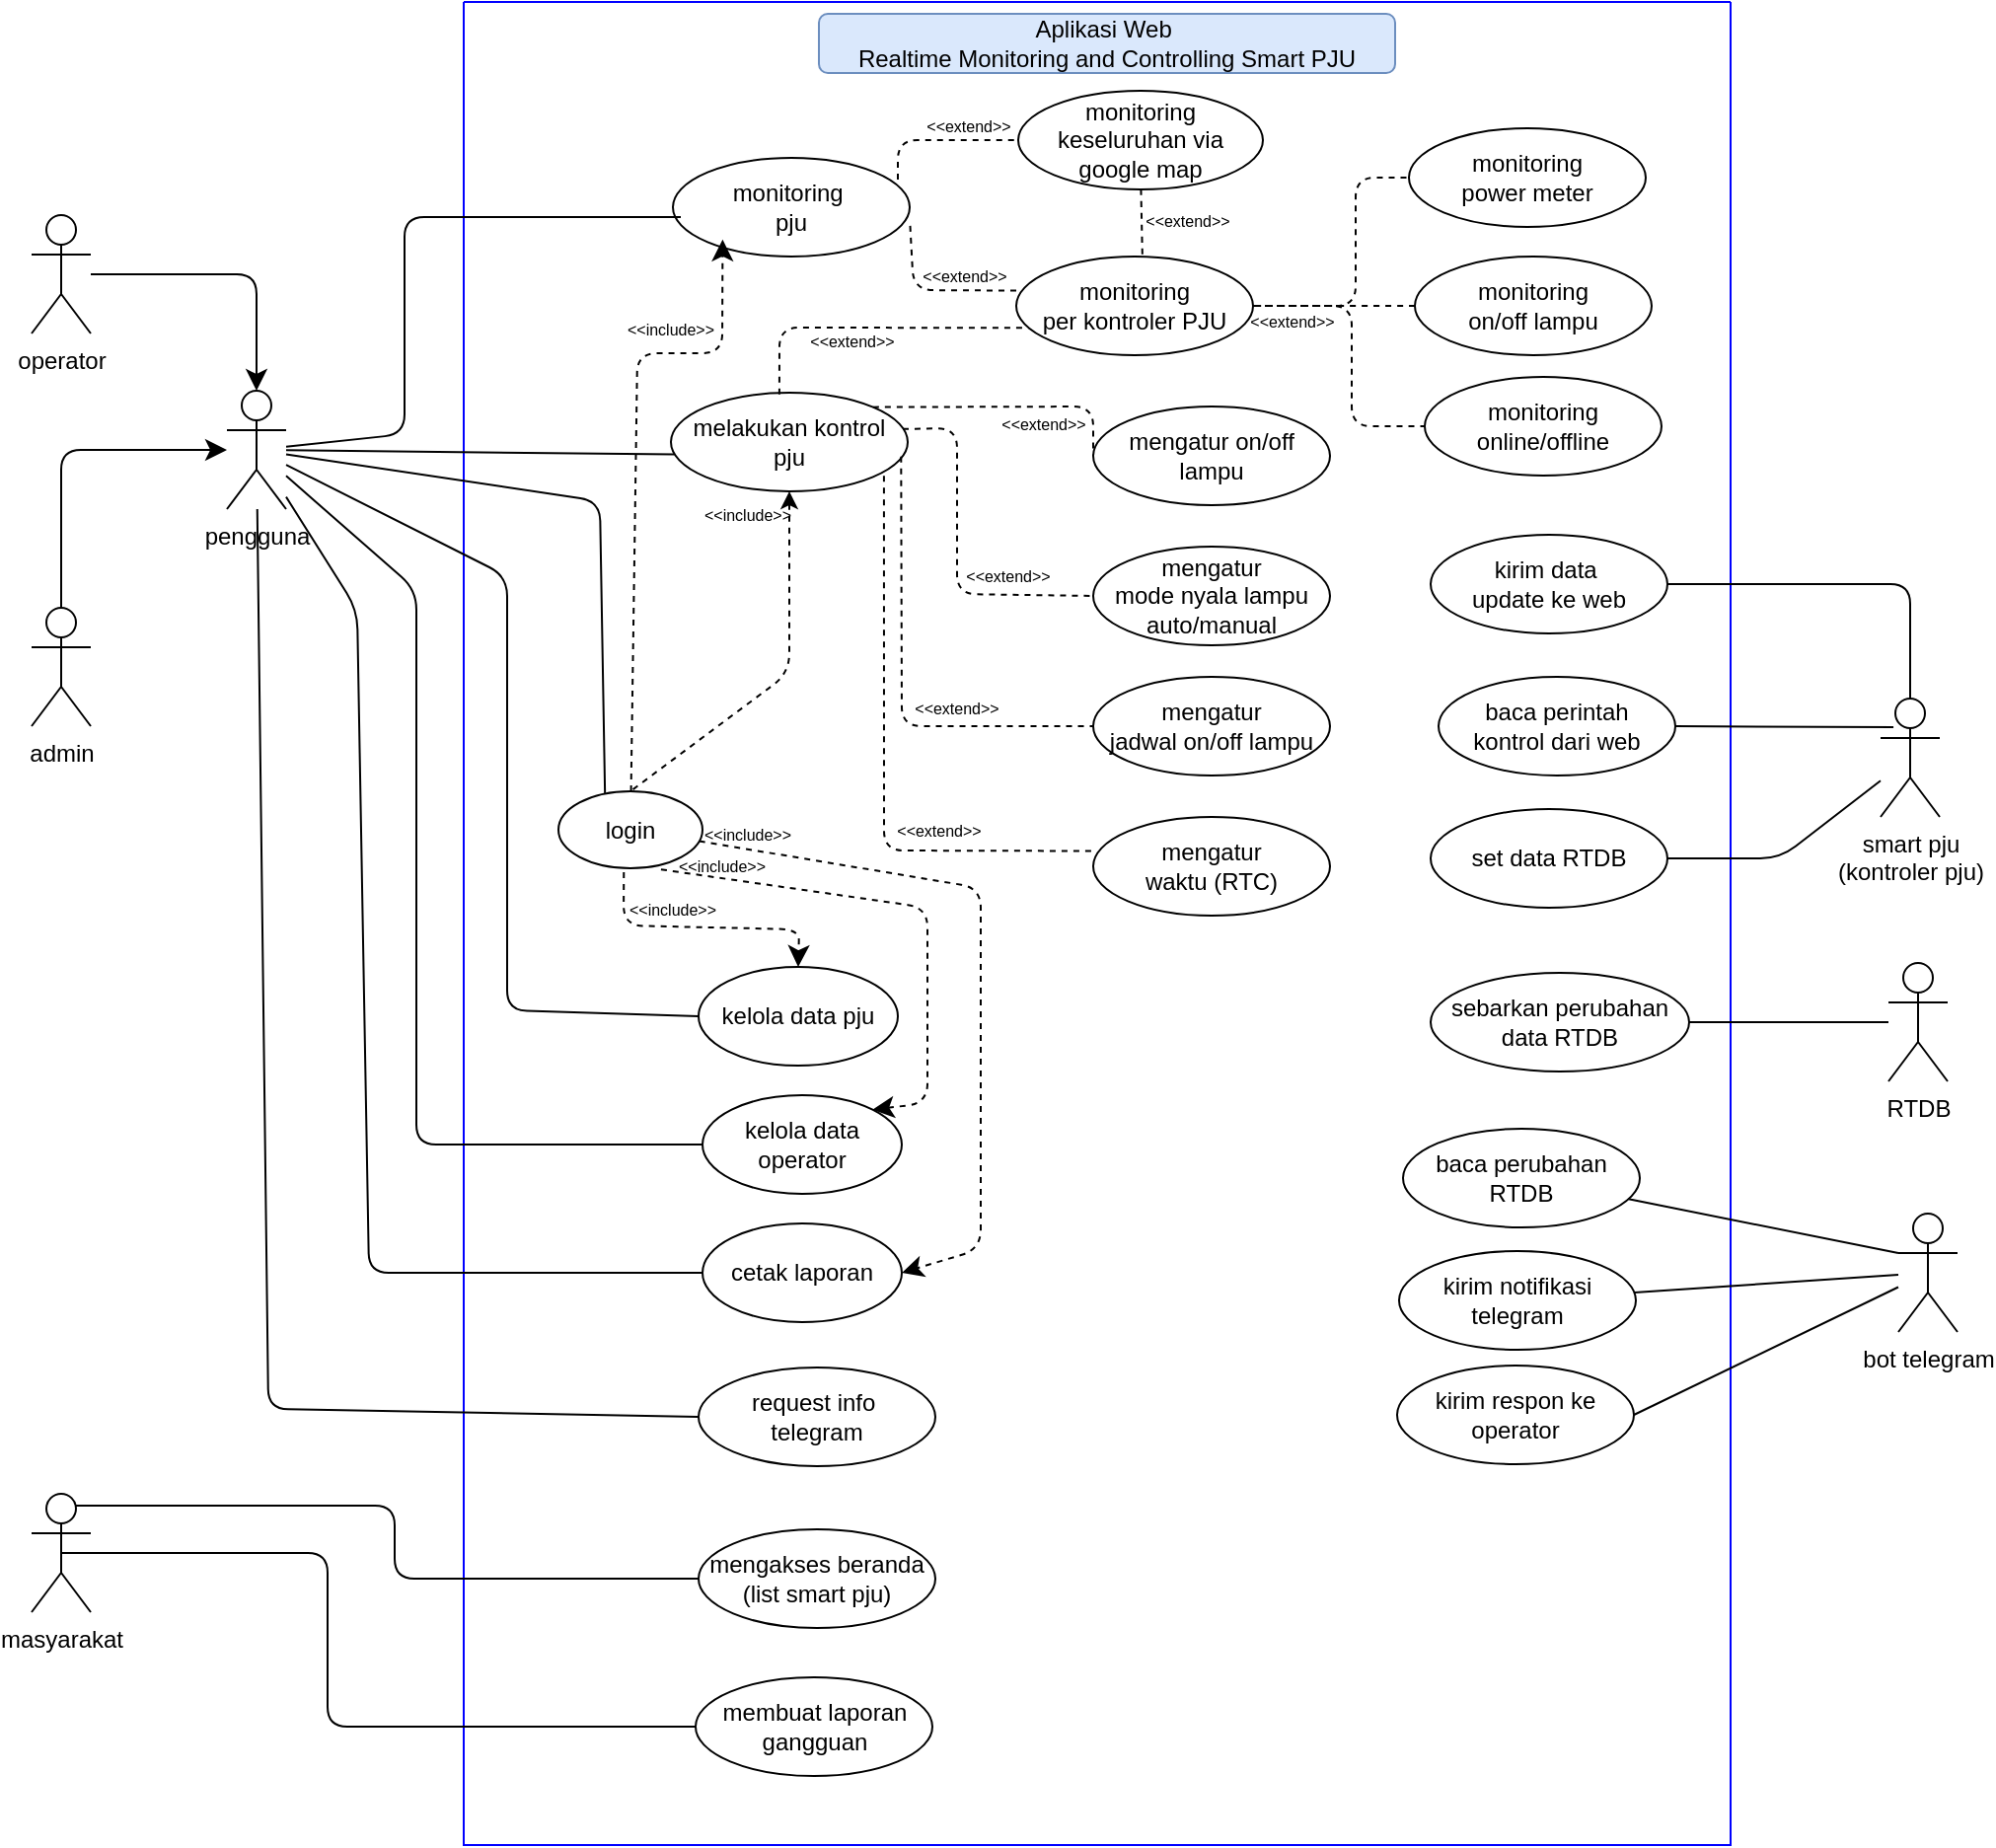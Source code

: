 <mxfile version="28.2.0" pages="2">
  <diagram name="use case diagram" id="pTCAznH1Ie4KXk48edHu">
    <mxGraphModel dx="1685" dy="651" grid="0" gridSize="10" guides="1" tooltips="1" connect="1" arrows="1" fold="1" page="0" pageScale="1" pageWidth="850" pageHeight="1100" math="0" shadow="0">
      <root>
        <mxCell id="0" />
        <mxCell id="1" parent="0" />
        <mxCell id="OZYJQrQI57N_s6W0lsTE-5" value="" style="swimlane;startSize=0;fillColor=#fff2cc;strokeColor=#0000FF;" parent="1" vertex="1">
          <mxGeometry x="230" y="101" width="642" height="934" as="geometry">
            <mxRectangle x="180" y="160" width="50" height="40" as="alternateBounds" />
          </mxGeometry>
        </mxCell>
        <mxCell id="OZYJQrQI57N_s6W0lsTE-6" value="monitoring&amp;nbsp;&lt;div&gt;pju&lt;/div&gt;" style="ellipse;whiteSpace=wrap;html=1;" parent="OZYJQrQI57N_s6W0lsTE-5" vertex="1">
          <mxGeometry x="106" y="79" width="120" height="50" as="geometry" />
        </mxCell>
        <mxCell id="OZYJQrQI57N_s6W0lsTE-140" style="edgeStyle=none;curved=0;rounded=1;orthogonalLoop=1;jettySize=auto;html=1;entryX=1;entryY=0;entryDx=0;entryDy=0;fontSize=12;startSize=8;endSize=8;dashed=1;exitX=0.712;exitY=1.016;exitDx=0;exitDy=0;exitPerimeter=0;" parent="OZYJQrQI57N_s6W0lsTE-5" source="OZYJQrQI57N_s6W0lsTE-7" target="OZYJQrQI57N_s6W0lsTE-69" edge="1">
          <mxGeometry relative="1" as="geometry">
            <Array as="points">
              <mxPoint x="235" y="459" />
              <mxPoint x="235" y="558" />
            </Array>
          </mxGeometry>
        </mxCell>
        <mxCell id="OZYJQrQI57N_s6W0lsTE-141" style="edgeStyle=none;curved=0;rounded=1;orthogonalLoop=1;jettySize=auto;html=1;entryX=1;entryY=0.5;entryDx=0;entryDy=0;fontSize=12;startSize=8;endSize=8;dashed=1;" parent="OZYJQrQI57N_s6W0lsTE-5" source="OZYJQrQI57N_s6W0lsTE-7" target="OZYJQrQI57N_s6W0lsTE-71" edge="1">
          <mxGeometry relative="1" as="geometry">
            <Array as="points">
              <mxPoint x="262" y="449" />
              <mxPoint x="262" y="632" />
            </Array>
          </mxGeometry>
        </mxCell>
        <mxCell id="OZYJQrQI57N_s6W0lsTE-7" value="login" style="ellipse;whiteSpace=wrap;html=1;" parent="OZYJQrQI57N_s6W0lsTE-5" vertex="1">
          <mxGeometry x="48" y="400" width="73" height="39" as="geometry" />
        </mxCell>
        <mxCell id="OZYJQrQI57N_s6W0lsTE-8" value="melakukan kontrol&lt;div&gt;pju&lt;/div&gt;" style="ellipse;whiteSpace=wrap;html=1;" parent="OZYJQrQI57N_s6W0lsTE-5" vertex="1">
          <mxGeometry x="105" y="198" width="120" height="50" as="geometry" />
        </mxCell>
        <mxCell id="OZYJQrQI57N_s6W0lsTE-9" value="" style="endArrow=none;dashed=1;html=1;rounded=1;exitX=0.5;exitY=1;exitDx=0;exitDy=0;entryX=0.5;entryY=0;entryDx=0;entryDy=0;startArrow=classic;startFill=1;curved=0;" parent="OZYJQrQI57N_s6W0lsTE-5" source="OZYJQrQI57N_s6W0lsTE-8" target="OZYJQrQI57N_s6W0lsTE-7" edge="1">
          <mxGeometry width="50" height="50" relative="1" as="geometry">
            <mxPoint x="169.36" y="303.75" as="sourcePoint" />
            <mxPoint x="169.64" y="207.35" as="targetPoint" />
            <Array as="points">
              <mxPoint x="165" y="340" />
            </Array>
          </mxGeometry>
        </mxCell>
        <mxCell id="OZYJQrQI57N_s6W0lsTE-10" value="&amp;lt;&amp;lt;include&amp;gt;&amp;gt;" style="text;html=1;align=center;verticalAlign=middle;whiteSpace=wrap;rounded=0;fontSize=8;" parent="OZYJQrQI57N_s6W0lsTE-5" vertex="1">
          <mxGeometry x="114" y="255" width="60" height="10" as="geometry" />
        </mxCell>
        <mxCell id="OZYJQrQI57N_s6W0lsTE-11" value="mengatur on/off lampu" style="ellipse;whiteSpace=wrap;html=1;" parent="OZYJQrQI57N_s6W0lsTE-5" vertex="1">
          <mxGeometry x="319" y="205" width="120" height="50" as="geometry" />
        </mxCell>
        <mxCell id="OZYJQrQI57N_s6W0lsTE-12" value="mengatur&lt;div&gt;mode nyala lampu auto/manual&lt;/div&gt;" style="ellipse;whiteSpace=wrap;html=1;" parent="OZYJQrQI57N_s6W0lsTE-5" vertex="1">
          <mxGeometry x="319" y="276" width="120" height="50" as="geometry" />
        </mxCell>
        <mxCell id="OZYJQrQI57N_s6W0lsTE-13" value="mengatur&lt;div&gt;jadwal on/off lampu&lt;/div&gt;" style="ellipse;whiteSpace=wrap;html=1;" parent="OZYJQrQI57N_s6W0lsTE-5" vertex="1">
          <mxGeometry x="319" y="342" width="120" height="50" as="geometry" />
        </mxCell>
        <mxCell id="OZYJQrQI57N_s6W0lsTE-14" value="mengatur&lt;div&gt;waktu (RTC)&lt;/div&gt;" style="ellipse;whiteSpace=wrap;html=1;" parent="OZYJQrQI57N_s6W0lsTE-5" vertex="1">
          <mxGeometry x="319" y="413" width="120" height="50" as="geometry" />
        </mxCell>
        <mxCell id="OZYJQrQI57N_s6W0lsTE-15" value="" style="endArrow=none;dashed=1;html=1;rounded=1;entryX=0;entryY=0.5;entryDx=0;entryDy=0;exitX=1;exitY=0;exitDx=0;exitDy=0;curved=0;" parent="OZYJQrQI57N_s6W0lsTE-5" source="OZYJQrQI57N_s6W0lsTE-8" target="OZYJQrQI57N_s6W0lsTE-11" edge="1">
          <mxGeometry width="50" height="50" relative="1" as="geometry">
            <mxPoint x="209" y="354" as="sourcePoint" />
            <mxPoint x="259" y="304" as="targetPoint" />
            <Array as="points">
              <mxPoint x="319" y="205" />
            </Array>
          </mxGeometry>
        </mxCell>
        <mxCell id="OZYJQrQI57N_s6W0lsTE-16" value="&amp;lt;&amp;lt;extend&amp;gt;&amp;gt;" style="text;html=1;align=center;verticalAlign=middle;whiteSpace=wrap;rounded=0;fontSize=8;" parent="OZYJQrQI57N_s6W0lsTE-5" vertex="1">
          <mxGeometry x="264" y="209" width="60" height="10" as="geometry" />
        </mxCell>
        <mxCell id="OZYJQrQI57N_s6W0lsTE-17" value="" style="endArrow=none;dashed=1;html=1;rounded=1;exitX=0.458;exitY=0.018;exitDx=0;exitDy=0;exitPerimeter=0;entryX=0.064;entryY=0.723;entryDx=0;entryDy=0;entryPerimeter=0;curved=0;" parent="OZYJQrQI57N_s6W0lsTE-5" source="OZYJQrQI57N_s6W0lsTE-8" target="OZYJQrQI57N_s6W0lsTE-27" edge="1">
          <mxGeometry width="50" height="50" relative="1" as="geometry">
            <mxPoint x="217" y="186" as="sourcePoint" />
            <mxPoint x="329" y="129" as="targetPoint" />
            <Array as="points">
              <mxPoint x="160" y="165" />
            </Array>
          </mxGeometry>
        </mxCell>
        <mxCell id="OZYJQrQI57N_s6W0lsTE-18" value="&amp;lt;&amp;lt;extend&amp;gt;&amp;gt;" style="text;html=1;align=center;verticalAlign=middle;whiteSpace=wrap;rounded=0;fontSize=8;" parent="OZYJQrQI57N_s6W0lsTE-5" vertex="1">
          <mxGeometry x="167" y="167" width="60" height="10" as="geometry" />
        </mxCell>
        <mxCell id="OZYJQrQI57N_s6W0lsTE-19" value="" style="endArrow=none;dashed=1;html=1;rounded=1;exitX=0.979;exitY=0.368;exitDx=0;exitDy=0;exitPerimeter=0;entryX=0;entryY=0.5;entryDx=0;entryDy=0;curved=0;" parent="OZYJQrQI57N_s6W0lsTE-5" source="OZYJQrQI57N_s6W0lsTE-8" target="OZYJQrQI57N_s6W0lsTE-12" edge="1">
          <mxGeometry width="50" height="50" relative="1" as="geometry">
            <mxPoint x="217" y="186" as="sourcePoint" />
            <mxPoint x="329" y="129" as="targetPoint" />
            <Array as="points">
              <mxPoint x="250" y="216" />
              <mxPoint x="250" y="300" />
            </Array>
          </mxGeometry>
        </mxCell>
        <mxCell id="OZYJQrQI57N_s6W0lsTE-20" value="" style="endArrow=none;dashed=1;html=1;rounded=1;exitX=0.972;exitY=0.648;exitDx=0;exitDy=0;exitPerimeter=0;entryX=0;entryY=0.5;entryDx=0;entryDy=0;curved=0;" parent="OZYJQrQI57N_s6W0lsTE-5" source="OZYJQrQI57N_s6W0lsTE-8" target="OZYJQrQI57N_s6W0lsTE-13" edge="1">
          <mxGeometry width="50" height="50" relative="1" as="geometry">
            <mxPoint x="232" y="197" as="sourcePoint" />
            <mxPoint x="331" y="208" as="targetPoint" />
            <Array as="points">
              <mxPoint x="222" y="367" />
            </Array>
          </mxGeometry>
        </mxCell>
        <mxCell id="OZYJQrQI57N_s6W0lsTE-21" value="" style="endArrow=none;dashed=1;html=1;rounded=1;exitX=0.908;exitY=0.842;exitDx=0;exitDy=0;exitPerimeter=0;entryX=0.017;entryY=0.345;entryDx=0;entryDy=0;entryPerimeter=0;curved=0;" parent="OZYJQrQI57N_s6W0lsTE-5" edge="1">
          <mxGeometry width="50" height="50" relative="1" as="geometry">
            <mxPoint x="212.96" y="240.1" as="sourcePoint" />
            <mxPoint x="320.04" y="430.25" as="targetPoint" />
            <Array as="points">
              <mxPoint x="213" y="430" />
            </Array>
          </mxGeometry>
        </mxCell>
        <mxCell id="OZYJQrQI57N_s6W0lsTE-22" value="&amp;lt;&amp;lt;extend&amp;gt;&amp;gt;" style="text;html=1;align=center;verticalAlign=middle;whiteSpace=wrap;rounded=0;fontSize=8;" parent="OZYJQrQI57N_s6W0lsTE-5" vertex="1">
          <mxGeometry x="246" y="286" width="60" height="10" as="geometry" />
        </mxCell>
        <mxCell id="OZYJQrQI57N_s6W0lsTE-23" value="&amp;lt;&amp;lt;extend&amp;gt;&amp;gt;" style="text;html=1;align=center;verticalAlign=middle;whiteSpace=wrap;rounded=0;fontSize=8;" parent="OZYJQrQI57N_s6W0lsTE-5" vertex="1">
          <mxGeometry x="220" y="353" width="60" height="10" as="geometry" />
        </mxCell>
        <mxCell id="OZYJQrQI57N_s6W0lsTE-24" value="&amp;lt;&amp;lt;extend&amp;gt;&amp;gt;" style="text;html=1;align=center;verticalAlign=middle;whiteSpace=wrap;rounded=0;fontSize=8;" parent="OZYJQrQI57N_s6W0lsTE-5" vertex="1">
          <mxGeometry x="211" y="415" width="60" height="10" as="geometry" />
        </mxCell>
        <mxCell id="OZYJQrQI57N_s6W0lsTE-25" value="Aplikasi Web&amp;nbsp;&lt;div&gt;Realtime Monitoring and Controlling Smart PJU&lt;/div&gt;" style="text;html=1;align=center;verticalAlign=middle;whiteSpace=wrap;rounded=1;fillColor=#dae8fc;strokeColor=#6c8ebf;fillStyle=solid;gradientColor=none;perimeterSpacing=0;strokeWidth=1;spacingTop=1;spacingBottom=1;" parent="OZYJQrQI57N_s6W0lsTE-5" vertex="1">
          <mxGeometry x="180" y="6" width="292" height="30" as="geometry" />
        </mxCell>
        <mxCell id="OZYJQrQI57N_s6W0lsTE-53" style="edgeStyle=none;curved=0;rounded=1;orthogonalLoop=1;jettySize=auto;html=1;exitX=1;exitY=0.5;exitDx=0;exitDy=0;entryX=0;entryY=0.5;entryDx=0;entryDy=0;fontSize=12;startSize=8;endSize=8;endArrow=none;endFill=0;dashed=1;" parent="OZYJQrQI57N_s6W0lsTE-5" source="OZYJQrQI57N_s6W0lsTE-27" target="OZYJQrQI57N_s6W0lsTE-52" edge="1">
          <mxGeometry relative="1" as="geometry">
            <Array as="points">
              <mxPoint x="452" y="154" />
              <mxPoint x="452" y="89" />
            </Array>
          </mxGeometry>
        </mxCell>
        <mxCell id="OZYJQrQI57N_s6W0lsTE-26" value="monitoring keseluruhan via&lt;div&gt;google map&lt;/div&gt;" style="ellipse;whiteSpace=wrap;html=1;" parent="OZYJQrQI57N_s6W0lsTE-5" vertex="1">
          <mxGeometry x="281" y="45" width="124" height="50" as="geometry" />
        </mxCell>
        <mxCell id="OZYJQrQI57N_s6W0lsTE-27" value="monitoring&lt;div&gt;per kontroler PJU&lt;/div&gt;" style="ellipse;whiteSpace=wrap;html=1;" parent="OZYJQrQI57N_s6W0lsTE-5" vertex="1">
          <mxGeometry x="280" y="129" width="120" height="50" as="geometry" />
        </mxCell>
        <mxCell id="OZYJQrQI57N_s6W0lsTE-28" value="" style="endArrow=none;dashed=1;html=1;rounded=1;entryX=0;entryY=0.5;entryDx=0;entryDy=0;exitX=0.95;exitY=0.22;exitDx=0;exitDy=0;exitPerimeter=0;curved=0;" parent="OZYJQrQI57N_s6W0lsTE-5" source="OZYJQrQI57N_s6W0lsTE-6" target="OZYJQrQI57N_s6W0lsTE-26" edge="1">
          <mxGeometry width="50" height="50" relative="1" as="geometry">
            <mxPoint x="210" y="100" as="sourcePoint" />
            <mxPoint x="260" y="50" as="targetPoint" />
            <Array as="points">
              <mxPoint x="220" y="70" />
            </Array>
          </mxGeometry>
        </mxCell>
        <mxCell id="OZYJQrQI57N_s6W0lsTE-29" value="" style="endArrow=none;dashed=1;html=1;rounded=1;exitX=1.002;exitY=0.689;exitDx=0;exitDy=0;exitPerimeter=0;entryX=0.025;entryY=0.346;entryDx=0;entryDy=0;entryPerimeter=0;curved=0;" parent="OZYJQrQI57N_s6W0lsTE-5" source="OZYJQrQI57N_s6W0lsTE-6" target="OZYJQrQI57N_s6W0lsTE-27" edge="1">
          <mxGeometry width="50" height="50" relative="1" as="geometry">
            <mxPoint x="170" y="209" as="sourcePoint" />
            <mxPoint x="290" y="159" as="targetPoint" />
            <Array as="points">
              <mxPoint x="228" y="146" />
            </Array>
          </mxGeometry>
        </mxCell>
        <mxCell id="OZYJQrQI57N_s6W0lsTE-30" value="&amp;lt;&amp;lt;extend&amp;gt;&amp;gt;" style="text;html=1;align=center;verticalAlign=middle;whiteSpace=wrap;rounded=0;fontSize=8;" parent="OZYJQrQI57N_s6W0lsTE-5" vertex="1">
          <mxGeometry x="226" y="58" width="60" height="10" as="geometry" />
        </mxCell>
        <mxCell id="OZYJQrQI57N_s6W0lsTE-31" value="&amp;lt;&amp;lt;extend&amp;gt;&amp;gt;" style="text;html=1;align=center;verticalAlign=middle;whiteSpace=wrap;rounded=0;fontSize=8;" parent="OZYJQrQI57N_s6W0lsTE-5" vertex="1">
          <mxGeometry x="224" y="134" width="60" height="10" as="geometry" />
        </mxCell>
        <mxCell id="OZYJQrQI57N_s6W0lsTE-48" style="edgeStyle=none;curved=0;rounded=1;orthogonalLoop=1;jettySize=auto;html=1;entryX=0.21;entryY=0.828;entryDx=0;entryDy=0;entryPerimeter=0;fontSize=12;startSize=8;endSize=8;dashed=1;" parent="OZYJQrQI57N_s6W0lsTE-5" source="OZYJQrQI57N_s6W0lsTE-7" target="OZYJQrQI57N_s6W0lsTE-6" edge="1">
          <mxGeometry relative="1" as="geometry">
            <Array as="points">
              <mxPoint x="88" y="178" />
              <mxPoint x="131" y="178" />
            </Array>
          </mxGeometry>
        </mxCell>
        <mxCell id="OZYJQrQI57N_s6W0lsTE-49" value="&amp;lt;&amp;lt;include&amp;gt;&amp;gt;" style="text;html=1;align=center;verticalAlign=middle;whiteSpace=wrap;rounded=0;fontSize=8;" parent="OZYJQrQI57N_s6W0lsTE-5" vertex="1">
          <mxGeometry x="75" y="161" width="60" height="10" as="geometry" />
        </mxCell>
        <mxCell id="OZYJQrQI57N_s6W0lsTE-32" value="kirim data&amp;nbsp;&lt;div&gt;update ke web&lt;/div&gt;" style="ellipse;whiteSpace=wrap;html=1;" parent="OZYJQrQI57N_s6W0lsTE-5" vertex="1">
          <mxGeometry x="490" y="270" width="120" height="50" as="geometry" />
        </mxCell>
        <mxCell id="OZYJQrQI57N_s6W0lsTE-33" value="baca perintah&lt;div&gt;kontrol dari web&lt;/div&gt;" style="ellipse;whiteSpace=wrap;html=1;" parent="OZYJQrQI57N_s6W0lsTE-5" vertex="1">
          <mxGeometry x="494" y="342" width="120" height="50" as="geometry" />
        </mxCell>
        <mxCell id="OZYJQrQI57N_s6W0lsTE-131" style="edgeStyle=none;curved=0;rounded=1;orthogonalLoop=1;jettySize=auto;html=1;entryX=1;entryY=0.5;entryDx=0;entryDy=0;fontSize=12;startSize=8;endSize=8;endArrow=none;endFill=0;" parent="OZYJQrQI57N_s6W0lsTE-5" source="OZYJQrQI57N_s6W0lsTE-39" target="OZYJQrQI57N_s6W0lsTE-130" edge="1">
          <mxGeometry relative="1" as="geometry">
            <Array as="points">
              <mxPoint x="667" y="434" />
            </Array>
          </mxGeometry>
        </mxCell>
        <mxCell id="OZYJQrQI57N_s6W0lsTE-39" value="smart pju&lt;div&gt;(kontroler pju)&lt;/div&gt;" style="shape=umlActor;verticalLabelPosition=bottom;verticalAlign=top;html=1;outlineConnect=0;" parent="OZYJQrQI57N_s6W0lsTE-5" vertex="1">
          <mxGeometry x="718" y="353" width="30" height="60" as="geometry" />
        </mxCell>
        <mxCell id="OZYJQrQI57N_s6W0lsTE-40" value="" style="endArrow=none;html=1;rounded=1;entryX=0.5;entryY=0;entryDx=0;entryDy=0;entryPerimeter=0;exitX=1;exitY=0.5;exitDx=0;exitDy=0;curved=0;" parent="OZYJQrQI57N_s6W0lsTE-5" source="OZYJQrQI57N_s6W0lsTE-32" target="OZYJQrQI57N_s6W0lsTE-39" edge="1">
          <mxGeometry width="50" height="50" relative="1" as="geometry">
            <mxPoint x="510" y="475" as="sourcePoint" />
            <mxPoint x="560" y="425" as="targetPoint" />
            <Array as="points">
              <mxPoint x="733" y="295" />
            </Array>
          </mxGeometry>
        </mxCell>
        <mxCell id="OZYJQrQI57N_s6W0lsTE-41" value="" style="endArrow=none;html=1;rounded=1;curved=0;exitX=1;exitY=0.5;exitDx=0;exitDy=0;entryX=0.218;entryY=0.242;entryDx=0;entryDy=0;entryPerimeter=0;" parent="OZYJQrQI57N_s6W0lsTE-5" source="OZYJQrQI57N_s6W0lsTE-33" target="OZYJQrQI57N_s6W0lsTE-39" edge="1">
          <mxGeometry width="50" height="50" relative="1" as="geometry">
            <mxPoint x="640" y="355" as="sourcePoint" />
            <mxPoint x="710" y="367" as="targetPoint" />
            <Array as="points" />
          </mxGeometry>
        </mxCell>
        <mxCell id="OZYJQrQI57N_s6W0lsTE-50" value="monitoring&lt;div&gt;online/offline&lt;/div&gt;" style="ellipse;whiteSpace=wrap;html=1;" parent="OZYJQrQI57N_s6W0lsTE-5" vertex="1">
          <mxGeometry x="487" y="190" width="120" height="50" as="geometry" />
        </mxCell>
        <mxCell id="OZYJQrQI57N_s6W0lsTE-61" style="edgeStyle=none;curved=1;rounded=0;orthogonalLoop=1;jettySize=auto;html=1;fontSize=12;startSize=8;endSize=8;dashed=1;endArrow=none;endFill=0;" parent="OZYJQrQI57N_s6W0lsTE-5" source="OZYJQrQI57N_s6W0lsTE-51" target="OZYJQrQI57N_s6W0lsTE-27" edge="1">
          <mxGeometry relative="1" as="geometry" />
        </mxCell>
        <mxCell id="OZYJQrQI57N_s6W0lsTE-51" value="monitoring&lt;div&gt;on/off lampu&lt;/div&gt;" style="ellipse;whiteSpace=wrap;html=1;" parent="OZYJQrQI57N_s6W0lsTE-5" vertex="1">
          <mxGeometry x="482" y="129" width="120" height="50" as="geometry" />
        </mxCell>
        <mxCell id="OZYJQrQI57N_s6W0lsTE-52" value="monitoring&lt;div&gt;power meter&lt;/div&gt;" style="ellipse;whiteSpace=wrap;html=1;" parent="OZYJQrQI57N_s6W0lsTE-5" vertex="1">
          <mxGeometry x="479" y="64" width="120" height="50" as="geometry" />
        </mxCell>
        <mxCell id="OZYJQrQI57N_s6W0lsTE-54" value="kelola data pju" style="ellipse;whiteSpace=wrap;html=1;" parent="OZYJQrQI57N_s6W0lsTE-5" vertex="1">
          <mxGeometry x="119" y="489" width="101" height="50" as="geometry" />
        </mxCell>
        <mxCell id="OZYJQrQI57N_s6W0lsTE-55" style="edgeStyle=none;curved=0;rounded=1;orthogonalLoop=1;jettySize=auto;html=1;entryX=0.5;entryY=0;entryDx=0;entryDy=0;fontSize=12;startSize=8;endSize=8;dashed=1;exitX=0.454;exitY=1.052;exitDx=0;exitDy=0;exitPerimeter=0;" parent="OZYJQrQI57N_s6W0lsTE-5" source="OZYJQrQI57N_s6W0lsTE-7" target="OZYJQrQI57N_s6W0lsTE-54" edge="1">
          <mxGeometry relative="1" as="geometry">
            <Array as="points">
              <mxPoint x="81" y="468" />
              <mxPoint x="170" y="470" />
            </Array>
          </mxGeometry>
        </mxCell>
        <mxCell id="OZYJQrQI57N_s6W0lsTE-58" style="edgeStyle=none;curved=1;rounded=0;orthogonalLoop=1;jettySize=auto;html=1;entryX=0.533;entryY=0.022;entryDx=0;entryDy=0;entryPerimeter=0;fontSize=12;startSize=8;endSize=8;dashed=1;endArrow=none;endFill=0;" parent="OZYJQrQI57N_s6W0lsTE-5" source="OZYJQrQI57N_s6W0lsTE-26" target="OZYJQrQI57N_s6W0lsTE-27" edge="1">
          <mxGeometry relative="1" as="geometry" />
        </mxCell>
        <mxCell id="OZYJQrQI57N_s6W0lsTE-59" style="edgeStyle=none;curved=0;rounded=1;orthogonalLoop=1;jettySize=auto;html=1;exitX=1;exitY=0.5;exitDx=0;exitDy=0;entryX=0;entryY=0.5;entryDx=0;entryDy=0;fontSize=12;startSize=8;endSize=8;endArrow=none;endFill=0;dashed=1;" parent="OZYJQrQI57N_s6W0lsTE-5" source="OZYJQrQI57N_s6W0lsTE-27" target="OZYJQrQI57N_s6W0lsTE-50" edge="1">
          <mxGeometry relative="1" as="geometry">
            <mxPoint x="410" y="164" as="sourcePoint" />
            <mxPoint x="489" y="99" as="targetPoint" />
            <Array as="points">
              <mxPoint x="450" y="154" />
              <mxPoint x="450" y="215" />
            </Array>
          </mxGeometry>
        </mxCell>
        <mxCell id="OZYJQrQI57N_s6W0lsTE-60" value="&amp;lt;&amp;lt;extend&amp;gt;&amp;gt;" style="text;html=1;align=center;verticalAlign=middle;whiteSpace=wrap;rounded=0;fontSize=8;" parent="OZYJQrQI57N_s6W0lsTE-5" vertex="1">
          <mxGeometry x="390" y="157" width="60" height="10" as="geometry" />
        </mxCell>
        <mxCell id="OZYJQrQI57N_s6W0lsTE-62" value="&amp;lt;&amp;lt;extend&amp;gt;&amp;gt;" style="text;html=1;align=center;verticalAlign=middle;whiteSpace=wrap;rounded=0;fontSize=8;" parent="OZYJQrQI57N_s6W0lsTE-5" vertex="1">
          <mxGeometry x="337" y="106" width="60" height="10" as="geometry" />
        </mxCell>
        <mxCell id="OZYJQrQI57N_s6W0lsTE-63" value="&amp;lt;&amp;lt;include&amp;gt;&amp;gt;" style="text;html=1;align=center;verticalAlign=middle;whiteSpace=wrap;rounded=0;fontSize=8;" parent="OZYJQrQI57N_s6W0lsTE-5" vertex="1">
          <mxGeometry x="76" y="455" width="60" height="10" as="geometry" />
        </mxCell>
        <mxCell id="OZYJQrQI57N_s6W0lsTE-69" value="kelola data operator" style="ellipse;whiteSpace=wrap;html=1;" parent="OZYJQrQI57N_s6W0lsTE-5" vertex="1">
          <mxGeometry x="121" y="554" width="101" height="50" as="geometry" />
        </mxCell>
        <mxCell id="OZYJQrQI57N_s6W0lsTE-71" value="cetak laporan" style="ellipse;whiteSpace=wrap;html=1;" parent="OZYJQrQI57N_s6W0lsTE-5" vertex="1">
          <mxGeometry x="121" y="619" width="101" height="50" as="geometry" />
        </mxCell>
        <mxCell id="OZYJQrQI57N_s6W0lsTE-124" value="kirim notifikasi&lt;div&gt;telegram&lt;/div&gt;" style="ellipse;whiteSpace=wrap;html=1;" parent="OZYJQrQI57N_s6W0lsTE-5" vertex="1">
          <mxGeometry x="474" y="633" width="120" height="50" as="geometry" />
        </mxCell>
        <mxCell id="OZYJQrQI57N_s6W0lsTE-129" value="request info&amp;nbsp;&lt;div&gt;telegram&lt;/div&gt;" style="ellipse;whiteSpace=wrap;html=1;" parent="OZYJQrQI57N_s6W0lsTE-5" vertex="1">
          <mxGeometry x="119" y="692" width="120" height="50" as="geometry" />
        </mxCell>
        <mxCell id="OZYJQrQI57N_s6W0lsTE-130" value="set data RTDB" style="ellipse;whiteSpace=wrap;html=1;" parent="OZYJQrQI57N_s6W0lsTE-5" vertex="1">
          <mxGeometry x="490" y="409" width="120" height="50" as="geometry" />
        </mxCell>
        <mxCell id="OZYJQrQI57N_s6W0lsTE-133" value="sebarkan perubahan data RTDB" style="ellipse;whiteSpace=wrap;html=1;" parent="OZYJQrQI57N_s6W0lsTE-5" vertex="1">
          <mxGeometry x="490" y="492" width="131" height="50" as="geometry" />
        </mxCell>
        <mxCell id="OZYJQrQI57N_s6W0lsTE-135" value="kirim respon ke operator" style="ellipse;whiteSpace=wrap;html=1;" parent="OZYJQrQI57N_s6W0lsTE-5" vertex="1">
          <mxGeometry x="473" y="691" width="120" height="50" as="geometry" />
        </mxCell>
        <mxCell id="OZYJQrQI57N_s6W0lsTE-138" value="baca perubahan RTDB" style="ellipse;whiteSpace=wrap;html=1;" parent="OZYJQrQI57N_s6W0lsTE-5" vertex="1">
          <mxGeometry x="476" y="571" width="120" height="50" as="geometry" />
        </mxCell>
        <mxCell id="OZYJQrQI57N_s6W0lsTE-142" value="&amp;lt;&amp;lt;include&amp;gt;&amp;gt;" style="text;html=1;align=center;verticalAlign=middle;whiteSpace=wrap;rounded=0;fontSize=8;" parent="OZYJQrQI57N_s6W0lsTE-5" vertex="1">
          <mxGeometry x="114" y="417" width="60" height="10" as="geometry" />
        </mxCell>
        <mxCell id="OZYJQrQI57N_s6W0lsTE-143" value="&amp;lt;&amp;lt;include&amp;gt;&amp;gt;" style="text;html=1;align=center;verticalAlign=middle;whiteSpace=wrap;rounded=0;fontSize=8;" parent="OZYJQrQI57N_s6W0lsTE-5" vertex="1">
          <mxGeometry x="101" y="433" width="60" height="10" as="geometry" />
        </mxCell>
        <mxCell id="ZKoDodQ5B2q-l53aTXTc-2" value="mengakses beranda&lt;div&gt;(list smart pju)&lt;/div&gt;" style="ellipse;whiteSpace=wrap;html=1;" vertex="1" parent="OZYJQrQI57N_s6W0lsTE-5">
          <mxGeometry x="119" y="774" width="120" height="50" as="geometry" />
        </mxCell>
        <mxCell id="ZKoDodQ5B2q-l53aTXTc-3" value="membuat laporan gangguan" style="ellipse;whiteSpace=wrap;html=1;" vertex="1" parent="OZYJQrQI57N_s6W0lsTE-5">
          <mxGeometry x="117.5" y="849" width="120" height="50" as="geometry" />
        </mxCell>
        <mxCell id="OZYJQrQI57N_s6W0lsTE-47" style="edgeStyle=none;curved=0;rounded=1;orthogonalLoop=1;jettySize=auto;html=1;fontSize=12;startSize=8;endSize=8;endArrow=none;endFill=0;entryX=0.323;entryY=0.024;entryDx=0;entryDy=0;entryPerimeter=0;" parent="1" source="OZYJQrQI57N_s6W0lsTE-34" target="OZYJQrQI57N_s6W0lsTE-7" edge="1">
          <mxGeometry relative="1" as="geometry">
            <Array as="points">
              <mxPoint x="299" y="354" />
            </Array>
          </mxGeometry>
        </mxCell>
        <mxCell id="OZYJQrQI57N_s6W0lsTE-57" style="edgeStyle=none;curved=0;rounded=1;orthogonalLoop=1;jettySize=auto;html=1;entryX=0;entryY=0.5;entryDx=0;entryDy=0;fontSize=12;startSize=8;endSize=8;endArrow=none;endFill=0;" parent="1" source="OZYJQrQI57N_s6W0lsTE-34" target="OZYJQrQI57N_s6W0lsTE-54" edge="1">
          <mxGeometry relative="1" as="geometry">
            <Array as="points">
              <mxPoint x="252" y="392" />
              <mxPoint x="252" y="612" />
            </Array>
          </mxGeometry>
        </mxCell>
        <mxCell id="OZYJQrQI57N_s6W0lsTE-70" style="edgeStyle=none;curved=0;rounded=1;orthogonalLoop=1;jettySize=auto;html=1;entryX=0;entryY=0.5;entryDx=0;entryDy=0;fontSize=12;startSize=8;endSize=8;endArrow=none;endFill=0;" parent="1" source="OZYJQrQI57N_s6W0lsTE-34" target="OZYJQrQI57N_s6W0lsTE-69" edge="1">
          <mxGeometry relative="1" as="geometry">
            <Array as="points">
              <mxPoint x="206" y="399" />
              <mxPoint x="206" y="680" />
            </Array>
          </mxGeometry>
        </mxCell>
        <mxCell id="OZYJQrQI57N_s6W0lsTE-72" style="edgeStyle=none;curved=0;rounded=1;orthogonalLoop=1;jettySize=auto;html=1;entryX=0;entryY=0.5;entryDx=0;entryDy=0;fontSize=12;startSize=8;endSize=8;endArrow=none;endFill=0;" parent="1" source="OZYJQrQI57N_s6W0lsTE-34" target="OZYJQrQI57N_s6W0lsTE-71" edge="1">
          <mxGeometry relative="1" as="geometry">
            <Array as="points">
              <mxPoint x="176" y="409" />
              <mxPoint x="182" y="745" />
            </Array>
          </mxGeometry>
        </mxCell>
        <mxCell id="OZYJQrQI57N_s6W0lsTE-136" style="edgeStyle=none;curved=0;rounded=1;orthogonalLoop=1;jettySize=auto;html=1;entryX=0;entryY=0.5;entryDx=0;entryDy=0;fontSize=12;startSize=8;endSize=8;endArrow=none;endFill=0;" parent="1" source="OZYJQrQI57N_s6W0lsTE-34" target="OZYJQrQI57N_s6W0lsTE-129" edge="1">
          <mxGeometry relative="1" as="geometry">
            <Array as="points">
              <mxPoint x="131" y="814" />
            </Array>
          </mxGeometry>
        </mxCell>
        <mxCell id="OZYJQrQI57N_s6W0lsTE-34" value="pengguna" style="shape=umlActor;verticalLabelPosition=bottom;verticalAlign=top;html=1;outlineConnect=0;" parent="1" vertex="1">
          <mxGeometry x="110" y="298" width="30" height="60" as="geometry" />
        </mxCell>
        <mxCell id="OZYJQrQI57N_s6W0lsTE-35" value="" style="endArrow=none;html=1;rounded=1;curved=0;" parent="1" source="OZYJQrQI57N_s6W0lsTE-34" edge="1">
          <mxGeometry width="50" height="50" relative="1" as="geometry">
            <mxPoint x="140" y="320" as="sourcePoint" />
            <mxPoint x="340" y="210" as="targetPoint" />
            <Array as="points">
              <mxPoint x="200" y="320" />
              <mxPoint x="200" y="210" />
            </Array>
          </mxGeometry>
        </mxCell>
        <mxCell id="OZYJQrQI57N_s6W0lsTE-36" value="" style="endArrow=none;html=1;rounded=0;entryX=0.015;entryY=0.625;entryDx=0;entryDy=0;entryPerimeter=0;" parent="1" source="OZYJQrQI57N_s6W0lsTE-34" target="OZYJQrQI57N_s6W0lsTE-8" edge="1">
          <mxGeometry width="50" height="50" relative="1" as="geometry">
            <mxPoint x="240" y="310" as="sourcePoint" />
            <mxPoint x="290" y="260" as="targetPoint" />
          </mxGeometry>
        </mxCell>
        <mxCell id="OZYJQrQI57N_s6W0lsTE-67" style="edgeStyle=none;curved=0;rounded=1;orthogonalLoop=1;jettySize=auto;html=1;fontSize=12;startSize=8;endSize=8;entryX=0.5;entryY=0;entryDx=0;entryDy=0;entryPerimeter=0;" parent="1" source="OZYJQrQI57N_s6W0lsTE-64" target="OZYJQrQI57N_s6W0lsTE-34" edge="1">
          <mxGeometry relative="1" as="geometry">
            <Array as="points">
              <mxPoint x="125" y="239" />
            </Array>
          </mxGeometry>
        </mxCell>
        <mxCell id="OZYJQrQI57N_s6W0lsTE-64" value="operator" style="shape=umlActor;verticalLabelPosition=bottom;verticalAlign=top;html=1;outlineConnect=0;" parent="1" vertex="1">
          <mxGeometry x="11" y="209" width="30" height="60" as="geometry" />
        </mxCell>
        <mxCell id="OZYJQrQI57N_s6W0lsTE-68" style="edgeStyle=none;curved=0;rounded=1;orthogonalLoop=1;jettySize=auto;html=1;fontSize=12;startSize=8;endSize=8;" parent="1" source="OZYJQrQI57N_s6W0lsTE-66" target="OZYJQrQI57N_s6W0lsTE-34" edge="1">
          <mxGeometry relative="1" as="geometry">
            <Array as="points">
              <mxPoint x="26" y="328" />
            </Array>
          </mxGeometry>
        </mxCell>
        <mxCell id="OZYJQrQI57N_s6W0lsTE-66" value="admin" style="shape=umlActor;verticalLabelPosition=bottom;verticalAlign=top;html=1;outlineConnect=0;" parent="1" vertex="1">
          <mxGeometry x="11" y="408" width="30" height="60" as="geometry" />
        </mxCell>
        <mxCell id="OZYJQrQI57N_s6W0lsTE-127" style="edgeStyle=none;curved=1;rounded=0;orthogonalLoop=1;jettySize=auto;html=1;fontSize=12;startSize=8;endSize=8;endArrow=none;endFill=0;" parent="1" source="OZYJQrQI57N_s6W0lsTE-73" target="OZYJQrQI57N_s6W0lsTE-124" edge="1">
          <mxGeometry relative="1" as="geometry" />
        </mxCell>
        <mxCell id="OZYJQrQI57N_s6W0lsTE-73" value="bot telegram" style="shape=umlActor;verticalLabelPosition=bottom;verticalAlign=top;html=1;outlineConnect=0;" parent="1" vertex="1">
          <mxGeometry x="957" y="715" width="30" height="60" as="geometry" />
        </mxCell>
        <mxCell id="OZYJQrQI57N_s6W0lsTE-74" value="RTDB" style="shape=umlActor;verticalLabelPosition=bottom;verticalAlign=top;html=1;outlineConnect=0;" parent="1" vertex="1">
          <mxGeometry x="952" y="588" width="30" height="60" as="geometry" />
        </mxCell>
        <mxCell id="OZYJQrQI57N_s6W0lsTE-134" style="edgeStyle=none;curved=0;rounded=1;orthogonalLoop=1;jettySize=auto;html=1;fontSize=12;startSize=8;endSize=8;endArrow=none;endFill=0;" parent="1" source="OZYJQrQI57N_s6W0lsTE-133" target="OZYJQrQI57N_s6W0lsTE-74" edge="1">
          <mxGeometry relative="1" as="geometry" />
        </mxCell>
        <mxCell id="OZYJQrQI57N_s6W0lsTE-137" style="edgeStyle=none;curved=1;rounded=0;orthogonalLoop=1;jettySize=auto;html=1;fontSize=12;startSize=8;endSize=8;endArrow=none;endFill=0;exitX=1;exitY=0.5;exitDx=0;exitDy=0;" parent="1" source="OZYJQrQI57N_s6W0lsTE-135" target="OZYJQrQI57N_s6W0lsTE-73" edge="1">
          <mxGeometry relative="1" as="geometry" />
        </mxCell>
        <mxCell id="OZYJQrQI57N_s6W0lsTE-139" style="edgeStyle=none;curved=1;rounded=0;orthogonalLoop=1;jettySize=auto;html=1;entryX=0;entryY=0.333;entryDx=0;entryDy=0;entryPerimeter=0;fontSize=12;startSize=8;endSize=8;endArrow=none;endFill=0;" parent="1" source="OZYJQrQI57N_s6W0lsTE-138" target="OZYJQrQI57N_s6W0lsTE-73" edge="1">
          <mxGeometry relative="1" as="geometry" />
        </mxCell>
        <mxCell id="ZKoDodQ5B2q-l53aTXTc-4" style="edgeStyle=orthogonalEdgeStyle;rounded=1;orthogonalLoop=1;jettySize=auto;html=1;exitX=0.75;exitY=0.1;exitDx=0;exitDy=0;exitPerimeter=0;entryX=0;entryY=0.5;entryDx=0;entryDy=0;curved=0;endArrow=none;endFill=0;" edge="1" parent="1" source="ZKoDodQ5B2q-l53aTXTc-1" target="ZKoDodQ5B2q-l53aTXTc-2">
          <mxGeometry relative="1" as="geometry" />
        </mxCell>
        <mxCell id="ZKoDodQ5B2q-l53aTXTc-5" style="edgeStyle=orthogonalEdgeStyle;rounded=1;orthogonalLoop=1;jettySize=auto;html=1;exitX=0.5;exitY=0.5;exitDx=0;exitDy=0;exitPerimeter=0;entryX=0;entryY=0.5;entryDx=0;entryDy=0;curved=0;endArrow=none;endFill=0;" edge="1" parent="1" source="ZKoDodQ5B2q-l53aTXTc-1" target="ZKoDodQ5B2q-l53aTXTc-3">
          <mxGeometry relative="1" as="geometry">
            <Array as="points">
              <mxPoint x="161" y="887" />
              <mxPoint x="161" y="975" />
            </Array>
          </mxGeometry>
        </mxCell>
        <mxCell id="ZKoDodQ5B2q-l53aTXTc-1" value="masyarakat" style="shape=umlActor;verticalLabelPosition=bottom;verticalAlign=top;html=1;outlineConnect=0;" vertex="1" parent="1">
          <mxGeometry x="11" y="857" width="30" height="60" as="geometry" />
        </mxCell>
      </root>
    </mxGraphModel>
  </diagram>
  <diagram id="9JCWCYODl5NkUO9uBDGQ" name="BPMN">
    <mxGraphModel dx="-165" dy="347" grid="1" gridSize="10" guides="1" tooltips="1" connect="1" arrows="1" fold="1" page="1" pageScale="1" pageWidth="850" pageHeight="1100" math="0" shadow="0">
      <root>
        <mxCell id="0" />
        <mxCell id="1" parent="0" />
        <mxCell id="wlA3lXVNiOKppkoylZWC-1" value="login" style="swimlane;html=1;childLayout=stackLayout;resizeParent=1;resizeParentMax=0;horizontal=0;startSize=20;horizontalStack=0;fontSize=10;" parent="1" vertex="1">
          <mxGeometry x="950" y="60" width="689" height="268" as="geometry" />
        </mxCell>
        <mxCell id="wlA3lXVNiOKppkoylZWC-2" value="" style="edgeStyle=orthogonalEdgeStyle;rounded=0;orthogonalLoop=1;jettySize=auto;html=1;endArrow=classic;endFill=1;" parent="wlA3lXVNiOKppkoylZWC-1" source="wlA3lXVNiOKppkoylZWC-6" target="wlA3lXVNiOKppkoylZWC-12" edge="1">
          <mxGeometry relative="1" as="geometry" />
        </mxCell>
        <mxCell id="wlA3lXVNiOKppkoylZWC-3" value="pengguna" style="swimlane;html=1;startSize=20;horizontal=0;" parent="wlA3lXVNiOKppkoylZWC-1" vertex="1">
          <mxGeometry x="20" width="669" height="120" as="geometry" />
        </mxCell>
        <mxCell id="wlA3lXVNiOKppkoylZWC-4" value="" style="edgeStyle=orthogonalEdgeStyle;rounded=0;orthogonalLoop=1;jettySize=auto;html=1;" parent="wlA3lXVNiOKppkoylZWC-3" source="wlA3lXVNiOKppkoylZWC-5" target="wlA3lXVNiOKppkoylZWC-6" edge="1">
          <mxGeometry relative="1" as="geometry" />
        </mxCell>
        <mxCell id="wlA3lXVNiOKppkoylZWC-5" value="" style="ellipse;whiteSpace=wrap;html=1;" parent="wlA3lXVNiOKppkoylZWC-3" vertex="1">
          <mxGeometry x="40" y="40" width="40" height="40" as="geometry" />
        </mxCell>
        <mxCell id="wlA3lXVNiOKppkoylZWC-6" value="&lt;font style=&quot;font-size: 10px;&quot;&gt;kunjungi alamat website&lt;/font&gt;" style="rounded=1;whiteSpace=wrap;html=1;fontFamily=Helvetica;fontSize=12;fontColor=#000000;align=center;" parent="wlA3lXVNiOKppkoylZWC-3" vertex="1">
          <mxGeometry x="117" y="37" width="86" height="46" as="geometry" />
        </mxCell>
        <mxCell id="wlA3lXVNiOKppkoylZWC-7" value="&lt;span style=&quot;font-size: 10px;&quot;&gt;masukkan username dan password&lt;/span&gt;" style="rounded=1;whiteSpace=wrap;html=1;fontFamily=Helvetica;fontSize=12;fontColor=#000000;align=center;" parent="wlA3lXVNiOKppkoylZWC-3" vertex="1">
          <mxGeometry x="246" y="32" width="80" height="56" as="geometry" />
        </mxCell>
        <mxCell id="wlA3lXVNiOKppkoylZWC-8" value="" style="edgeStyle=orthogonalEdgeStyle;rounded=1;orthogonalLoop=1;jettySize=auto;html=1;curved=0;exitX=1.015;exitY=0.352;exitDx=0;exitDy=0;entryX=0.5;entryY=1;entryDx=0;entryDy=0;exitPerimeter=0;" parent="wlA3lXVNiOKppkoylZWC-1" source="wlA3lXVNiOKppkoylZWC-12" target="wlA3lXVNiOKppkoylZWC-7" edge="1">
          <mxGeometry relative="1" as="geometry">
            <mxPoint x="220" y="179" as="sourcePoint" />
            <mxPoint x="281" y="82" as="targetPoint" />
          </mxGeometry>
        </mxCell>
        <mxCell id="wlA3lXVNiOKppkoylZWC-9" value="" style="endArrow=classic;html=1;rounded=1;entryX=0.5;entryY=0;entryDx=0;entryDy=0;entryPerimeter=0;exitX=0.986;exitY=0.377;exitDx=0;exitDy=0;curved=0;exitPerimeter=0;" parent="wlA3lXVNiOKppkoylZWC-1" source="wlA3lXVNiOKppkoylZWC-7" target="wlA3lXVNiOKppkoylZWC-16" edge="1">
          <mxGeometry width="50" height="50" relative="1" as="geometry">
            <mxPoint x="361" y="51" as="sourcePoint" />
            <mxPoint x="431" y="136" as="targetPoint" />
            <Array as="points">
              <mxPoint x="379" y="53" />
            </Array>
          </mxGeometry>
        </mxCell>
        <mxCell id="wlA3lXVNiOKppkoylZWC-10" value="data login&amp;nbsp;&lt;div&gt;valid?&lt;/div&gt;" style="edgeLabel;html=1;align=center;verticalAlign=middle;resizable=0;points=[];fontSize=8;" parent="wlA3lXVNiOKppkoylZWC-9" vertex="1" connectable="0">
          <mxGeometry x="0.006" y="-1" relative="1" as="geometry">
            <mxPoint x="2" y="43" as="offset" />
          </mxGeometry>
        </mxCell>
        <mxCell id="wlA3lXVNiOKppkoylZWC-11" value="aplikasi web" style="swimlane;html=1;startSize=20;horizontal=0;" parent="wlA3lXVNiOKppkoylZWC-1" vertex="1">
          <mxGeometry x="20" y="120" width="669" height="148" as="geometry" />
        </mxCell>
        <mxCell id="wlA3lXVNiOKppkoylZWC-12" value="&lt;span style=&quot;font-size: 10px;&quot;&gt;menampilkan halaman login&lt;/span&gt;" style="rounded=1;whiteSpace=wrap;html=1;fontFamily=Helvetica;fontSize=12;fontColor=#000000;align=center;" parent="wlA3lXVNiOKppkoylZWC-11" vertex="1">
          <mxGeometry x="109" y="55" width="102" height="56" as="geometry" />
        </mxCell>
        <mxCell id="wlA3lXVNiOKppkoylZWC-13" value="" style="ellipse;whiteSpace=wrap;html=1;shadow=0;" parent="wlA3lXVNiOKppkoylZWC-11" vertex="1">
          <mxGeometry x="584" y="53" width="40" height="40" as="geometry" />
        </mxCell>
        <mxCell id="wlA3lXVNiOKppkoylZWC-14" style="edgeStyle=orthogonalEdgeStyle;rounded=0;orthogonalLoop=1;jettySize=auto;html=1;" parent="wlA3lXVNiOKppkoylZWC-11" source="wlA3lXVNiOKppkoylZWC-15" target="wlA3lXVNiOKppkoylZWC-13" edge="1">
          <mxGeometry relative="1" as="geometry" />
        </mxCell>
        <mxCell id="wlA3lXVNiOKppkoylZWC-15" value="&lt;font style=&quot;font-size: 10px;&quot;&gt;menampilkan halaman utama&lt;/font&gt;" style="rounded=1;whiteSpace=wrap;html=1;fontFamily=Helvetica;fontSize=12;fontColor=#000000;align=center;" parent="wlA3lXVNiOKppkoylZWC-11" vertex="1">
          <mxGeometry x="429" y="43" width="96" height="60" as="geometry" />
        </mxCell>
        <mxCell id="wlA3lXVNiOKppkoylZWC-16" value="" style="strokeWidth=1;html=1;shape=mxgraph.flowchart.decision;whiteSpace=wrap;" parent="wlA3lXVNiOKppkoylZWC-11" vertex="1">
          <mxGeometry x="339" y="45" width="40" height="40" as="geometry" />
        </mxCell>
        <mxCell id="wlA3lXVNiOKppkoylZWC-17" value="" style="endArrow=classic;html=1;rounded=1;entryX=1;entryY=0.75;entryDx=0;entryDy=0;exitX=0.5;exitY=1;exitDx=0;exitDy=0;curved=0;exitPerimeter=0;" parent="wlA3lXVNiOKppkoylZWC-11" source="wlA3lXVNiOKppkoylZWC-16" target="wlA3lXVNiOKppkoylZWC-12" edge="1">
          <mxGeometry width="50" height="50" relative="1" as="geometry">
            <mxPoint x="371" y="-54" as="sourcePoint" />
            <mxPoint x="253" y="96" as="targetPoint" />
            <Array as="points">
              <mxPoint x="359" y="96" />
            </Array>
          </mxGeometry>
        </mxCell>
        <mxCell id="wlA3lXVNiOKppkoylZWC-18" value="tidak" style="edgeLabel;html=1;align=center;verticalAlign=middle;resizable=0;points=[];fontSize=8;" parent="wlA3lXVNiOKppkoylZWC-17" vertex="1" connectable="0">
          <mxGeometry x="0.006" y="-1" relative="1" as="geometry">
            <mxPoint x="47" as="offset" />
          </mxGeometry>
        </mxCell>
        <mxCell id="wlA3lXVNiOKppkoylZWC-19" style="edgeStyle=orthogonalEdgeStyle;rounded=0;orthogonalLoop=1;jettySize=auto;html=1;entryX=0.009;entryY=0.357;entryDx=0;entryDy=0;entryPerimeter=0;" parent="wlA3lXVNiOKppkoylZWC-11" source="wlA3lXVNiOKppkoylZWC-16" target="wlA3lXVNiOKppkoylZWC-15" edge="1">
          <mxGeometry relative="1" as="geometry" />
        </mxCell>
        <mxCell id="wlA3lXVNiOKppkoylZWC-20" value="ya" style="edgeLabel;html=1;align=center;verticalAlign=middle;resizable=0;points=[];fontSize=8;" parent="wlA3lXVNiOKppkoylZWC-11" vertex="1" connectable="0">
          <mxGeometry x="401.996" y="59.0" as="geometry" />
        </mxCell>
        <mxCell id="wlA3lXVNiOKppkoylZWC-21" value="end" style="text;html=1;align=center;verticalAlign=middle;resizable=0;points=[];autosize=1;strokeColor=none;fillColor=none;" parent="wlA3lXVNiOKppkoylZWC-11" vertex="1">
          <mxGeometry x="585" y="60" width="38" height="26" as="geometry" />
        </mxCell>
        <mxCell id="wlA3lXVNiOKppkoylZWC-22" value="start" style="text;html=1;align=center;verticalAlign=middle;resizable=0;points=[];autosize=1;strokeColor=none;fillColor=none;" parent="1" vertex="1">
          <mxGeometry x="1009" y="106" width="41" height="26" as="geometry" />
        </mxCell>
        <mxCell id="MttT7_CNyIMszyoOJQBK-1" value="membuat laporan gangguan" style="swimlane;html=1;childLayout=stackLayout;resizeParent=1;resizeParentMax=0;horizontal=0;startSize=20;horizontalStack=0;fontSize=10;" vertex="1" parent="1">
          <mxGeometry x="950" y="410" width="850" height="268" as="geometry" />
        </mxCell>
        <mxCell id="MttT7_CNyIMszyoOJQBK-2" value="" style="edgeStyle=orthogonalEdgeStyle;rounded=0;orthogonalLoop=1;jettySize=auto;html=1;endArrow=classic;endFill=1;" edge="1" parent="MttT7_CNyIMszyoOJQBK-1" source="MttT7_CNyIMszyoOJQBK-6" target="MttT7_CNyIMszyoOJQBK-12">
          <mxGeometry relative="1" as="geometry" />
        </mxCell>
        <mxCell id="MttT7_CNyIMszyoOJQBK-3" value="masyarakat" style="swimlane;html=1;startSize=20;horizontal=0;" vertex="1" parent="MttT7_CNyIMszyoOJQBK-1">
          <mxGeometry x="20" width="830" height="120" as="geometry" />
        </mxCell>
        <mxCell id="MttT7_CNyIMszyoOJQBK-4" value="" style="edgeStyle=orthogonalEdgeStyle;rounded=0;orthogonalLoop=1;jettySize=auto;html=1;" edge="1" parent="MttT7_CNyIMszyoOJQBK-3" source="MttT7_CNyIMszyoOJQBK-5" target="MttT7_CNyIMszyoOJQBK-6">
          <mxGeometry relative="1" as="geometry" />
        </mxCell>
        <mxCell id="MttT7_CNyIMszyoOJQBK-5" value="" style="ellipse;whiteSpace=wrap;html=1;" vertex="1" parent="MttT7_CNyIMszyoOJQBK-3">
          <mxGeometry x="40" y="40" width="40" height="40" as="geometry" />
        </mxCell>
        <mxCell id="MttT7_CNyIMszyoOJQBK-6" value="&lt;font style=&quot;font-size: 10px;&quot;&gt;kunjungi halaman beranda&lt;/font&gt;" style="rounded=1;whiteSpace=wrap;html=1;fontFamily=Helvetica;fontSize=12;fontColor=#000000;align=center;" vertex="1" parent="MttT7_CNyIMszyoOJQBK-3">
          <mxGeometry x="117" y="37" width="86" height="46" as="geometry" />
        </mxCell>
        <mxCell id="MttT7_CNyIMszyoOJQBK-7" value="&lt;span style=&quot;font-size: 10px;&quot;&gt;klik tombol lapor&lt;/span&gt;" style="rounded=1;whiteSpace=wrap;html=1;fontFamily=Helvetica;fontSize=12;fontColor=#000000;align=center;" vertex="1" parent="MttT7_CNyIMszyoOJQBK-3">
          <mxGeometry x="246" y="32" width="80" height="56" as="geometry" />
        </mxCell>
        <mxCell id="MttT7_CNyIMszyoOJQBK-25" value="&lt;font style=&quot;font-size: 10px;&quot;&gt;isi data laporan&lt;/font&gt;" style="rounded=1;whiteSpace=wrap;html=1;fontFamily=Helvetica;fontSize=12;fontColor=#000000;align=center;" vertex="1" parent="MttT7_CNyIMszyoOJQBK-3">
          <mxGeometry x="420" y="37" width="96" height="60" as="geometry" />
        </mxCell>
        <mxCell id="MttT7_CNyIMszyoOJQBK-26" value="&lt;font style=&quot;font-size: 10px;&quot;&gt;klik tombol kirim laporan&lt;/font&gt;" style="rounded=1;whiteSpace=wrap;html=1;fontFamily=Helvetica;fontSize=12;fontColor=#000000;align=center;" vertex="1" parent="MttT7_CNyIMszyoOJQBK-3">
          <mxGeometry x="570" y="40" width="96" height="60" as="geometry" />
        </mxCell>
        <mxCell id="MttT7_CNyIMszyoOJQBK-8" value="" style="edgeStyle=orthogonalEdgeStyle;rounded=1;orthogonalLoop=1;jettySize=auto;html=1;curved=0;exitX=1.015;exitY=0.352;exitDx=0;exitDy=0;entryX=0.5;entryY=1;entryDx=0;entryDy=0;exitPerimeter=0;" edge="1" parent="MttT7_CNyIMszyoOJQBK-1" source="MttT7_CNyIMszyoOJQBK-12" target="MttT7_CNyIMszyoOJQBK-7">
          <mxGeometry relative="1" as="geometry">
            <mxPoint x="220" y="179" as="sourcePoint" />
            <mxPoint x="281" y="82" as="targetPoint" />
          </mxGeometry>
        </mxCell>
        <mxCell id="MttT7_CNyIMszyoOJQBK-11" value="aplikasi web" style="swimlane;html=1;startSize=20;horizontal=0;" vertex="1" parent="MttT7_CNyIMszyoOJQBK-1">
          <mxGeometry x="20" y="120" width="830" height="148" as="geometry" />
        </mxCell>
        <mxCell id="MttT7_CNyIMszyoOJQBK-12" value="&lt;span style=&quot;font-size: 10px;&quot;&gt;menampilkan halaman beranda&lt;/span&gt;&lt;div&gt;&lt;span style=&quot;font-size: 10px;&quot;&gt;(list pju, status pju, tombol lapor)&lt;/span&gt;&lt;/div&gt;" style="rounded=1;whiteSpace=wrap;html=1;fontFamily=Helvetica;fontSize=12;fontColor=#000000;align=center;" vertex="1" parent="MttT7_CNyIMszyoOJQBK-11">
          <mxGeometry x="105" y="55" width="111" height="65" as="geometry" />
        </mxCell>
        <mxCell id="MttT7_CNyIMszyoOJQBK-13" value="" style="ellipse;whiteSpace=wrap;html=1;shadow=0;" vertex="1" parent="MttT7_CNyIMszyoOJQBK-11">
          <mxGeometry x="725" y="54" width="40" height="40" as="geometry" />
        </mxCell>
        <mxCell id="MttT7_CNyIMszyoOJQBK-14" style="edgeStyle=orthogonalEdgeStyle;rounded=0;orthogonalLoop=1;jettySize=auto;html=1;" edge="1" parent="MttT7_CNyIMszyoOJQBK-11" source="MttT7_CNyIMszyoOJQBK-15" target="MttT7_CNyIMszyoOJQBK-13">
          <mxGeometry relative="1" as="geometry" />
        </mxCell>
        <mxCell id="MttT7_CNyIMszyoOJQBK-15" value="&lt;font style=&quot;font-size: 10px;&quot;&gt;menyimpan data laporan&lt;/font&gt;" style="rounded=1;whiteSpace=wrap;html=1;fontFamily=Helvetica;fontSize=12;fontColor=#000000;align=center;" vertex="1" parent="MttT7_CNyIMszyoOJQBK-11">
          <mxGeometry x="580" y="44" width="96" height="60" as="geometry" />
        </mxCell>
        <mxCell id="MttT7_CNyIMszyoOJQBK-21" value="end" style="text;html=1;align=center;verticalAlign=middle;resizable=0;points=[];autosize=1;strokeColor=none;fillColor=none;" vertex="1" parent="MttT7_CNyIMszyoOJQBK-11">
          <mxGeometry x="726" y="61" width="38" height="26" as="geometry" />
        </mxCell>
        <mxCell id="MttT7_CNyIMszyoOJQBK-23" value="&lt;font style=&quot;font-size: 10px;&quot;&gt;menampilkan form laporan&lt;/font&gt;" style="rounded=1;whiteSpace=wrap;html=1;fontFamily=Helvetica;fontSize=12;fontColor=#000000;align=center;" vertex="1" parent="MttT7_CNyIMszyoOJQBK-11">
          <mxGeometry x="330" y="44" width="96" height="60" as="geometry" />
        </mxCell>
        <mxCell id="MttT7_CNyIMszyoOJQBK-24" style="edgeStyle=orthogonalEdgeStyle;rounded=1;orthogonalLoop=1;jettySize=auto;html=1;exitX=1;exitY=0.5;exitDx=0;exitDy=0;entryX=0.5;entryY=0;entryDx=0;entryDy=0;curved=0;" edge="1" parent="MttT7_CNyIMszyoOJQBK-1" source="MttT7_CNyIMszyoOJQBK-7" target="MttT7_CNyIMszyoOJQBK-23">
          <mxGeometry relative="1" as="geometry" />
        </mxCell>
        <mxCell id="MttT7_CNyIMszyoOJQBK-22" value="start" style="text;html=1;align=center;verticalAlign=middle;resizable=0;points=[];autosize=1;strokeColor=none;fillColor=none;" vertex="1" parent="1">
          <mxGeometry x="1009" y="456" width="41" height="26" as="geometry" />
        </mxCell>
      </root>
    </mxGraphModel>
  </diagram>
</mxfile>
